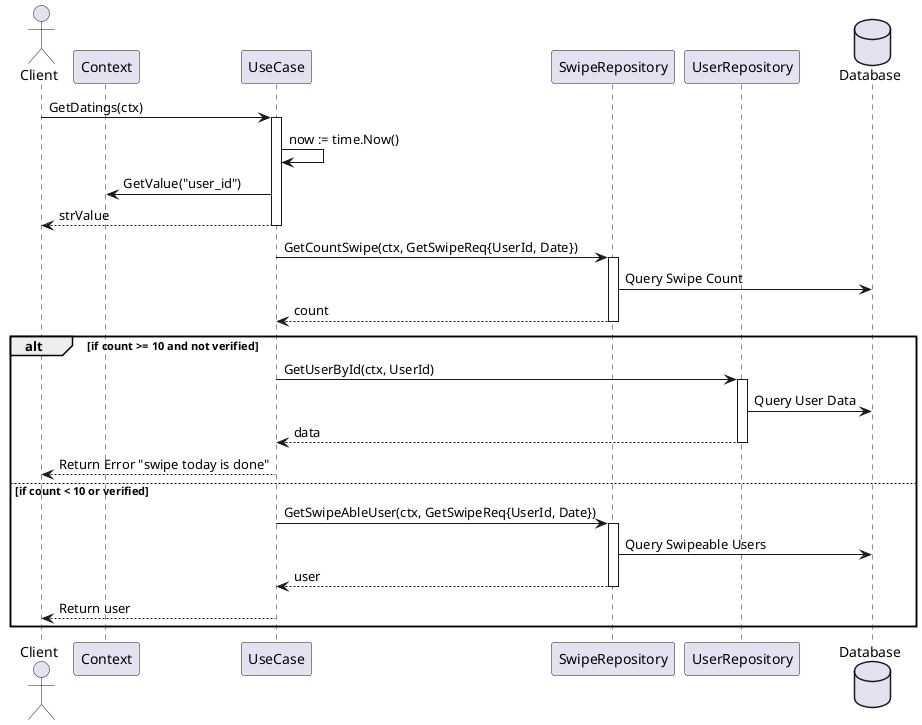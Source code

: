 @startuml
actor Client
participant "Context" as ctx
participant "UseCase" as usecase
participant "SwipeRepository" as swipeRepo
participant "UserRepository" as userRepo
database "Database" as db

Client -> usecase: GetDatings(ctx)
activate usecase

usecase -> usecase: now := time.Now()
usecase -> ctx: GetValue("user_id")
return strValue

usecase -> swipeRepo: GetCountSwipe(ctx, GetSwipeReq{UserId, Date})
activate swipeRepo
swipeRepo -> db: Query Swipe Count
return count
deactivate swipeRepo

alt if count >= 10 and not verified
    usecase -> userRepo: GetUserById(ctx, UserId)
    activate userRepo
    userRepo -> db: Query User Data
    return data
    deactivate userRepo

    usecase -> usecase: Return Error "swipe today is done"
else if count < 10 or verified
    usecase -> swipeRepo: GetSwipeAbleUser(ctx, GetSwipeReq{UserId, Date})
    activate swipeRepo
    swipeRepo -> db: Query Swipeable Users
    return user
    deactivate swipeRepo

    usecase --> Client: Return user
end

Memperbaiki sequence diagram PlantUML untuk fungsi GetDatings, saya akan menyesuaikan bagian akhir diagram untuk memastikan bahwa penutupan aktivasi usecase dan pengembalian user ke Client dilakukan dengan benar. Berikut adalah versi yang diperbaiki:

plantuml
Copy code
@startuml
actor Client
participant "Context" as ctx
participant "UseCase" as usecase
participant "SwipeRepository" as swipeRepo
participant "UserRepository" as userRepo
database "Database" as db

Client -> usecase: GetDatings(ctx)
activate usecase

usecase -> usecase: now := time.Now()
usecase -> ctx: GetValue("user_id")
return strValue

usecase -> swipeRepo: GetCountSwipe(ctx, GetSwipeReq{UserId, Date})
activate swipeRepo
swipeRepo -> db: Query Swipe Count
return count
deactivate swipeRepo

alt if count >= 10 and not verified
    usecase -> userRepo: GetUserById(ctx, UserId)
    activate userRepo
    userRepo -> db: Query User Data
    return data
    deactivate userRepo

    usecase --> Client: Return Error "swipe today is done"
else if count < 10 or verified
    usecase -> swipeRepo: GetSwipeAbleUser(ctx, GetSwipeReq{UserId, Date})
    activate swipeRepo
    swipeRepo -> db: Query Swipeable Users
    return user
    deactivate swipeRepo

    usecase --> Client: Return user
end

deactivate usecase
@enduml

